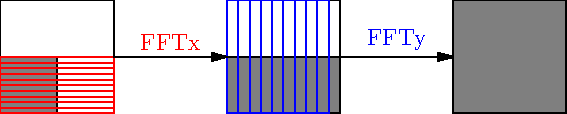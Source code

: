 size(10cm,0);


//pair center(path g) {return 0.5*(min(g)+max(g));}


void drawboxes(pair z=(0,0), pair p=(1,1))
{
  path g=box((0,0),p);
  draw(shift(z)*g);
}
path g;
pair b=(1,1), a=(0,0), z=(0,0);

g=box(a,b);
draw(shift(z)*g);
g=box(a,0.5*b);
filldraw(shift(z)*g,gray);

z=(2,0);
g=box(a,b);
draw(shift(z)*g);
g=box(a,(1,0.5));
filldraw(shift(z)*g,gray);

g=box(a,b);
draw(shift(z)*g);
int n=10;
for(int i=0; i < n-1; ++i) {
  z=(0,0.5*i/n);
  g=box(a,(1,0.1));
  draw(shift(z)*g,red);
}

z=(4,0);
g=box(a,b);
filldraw(shift(z)*g,gray);
int n=10;
for(int i=0; i < n-1; ++i) {
  z=(2+i/n,0);
  g=box(a,(0.1,1));
  draw(shift(z)*g,blue);
}


real h=0.5;
//Arrows between boxes
draw((1,h)..(2,h),EndArrow);
label("FFTx",(1.5,h),N,red);
draw((3,h)..(4,h),EndArrow);
label("FFTy",(3.5,h),N,blue);



